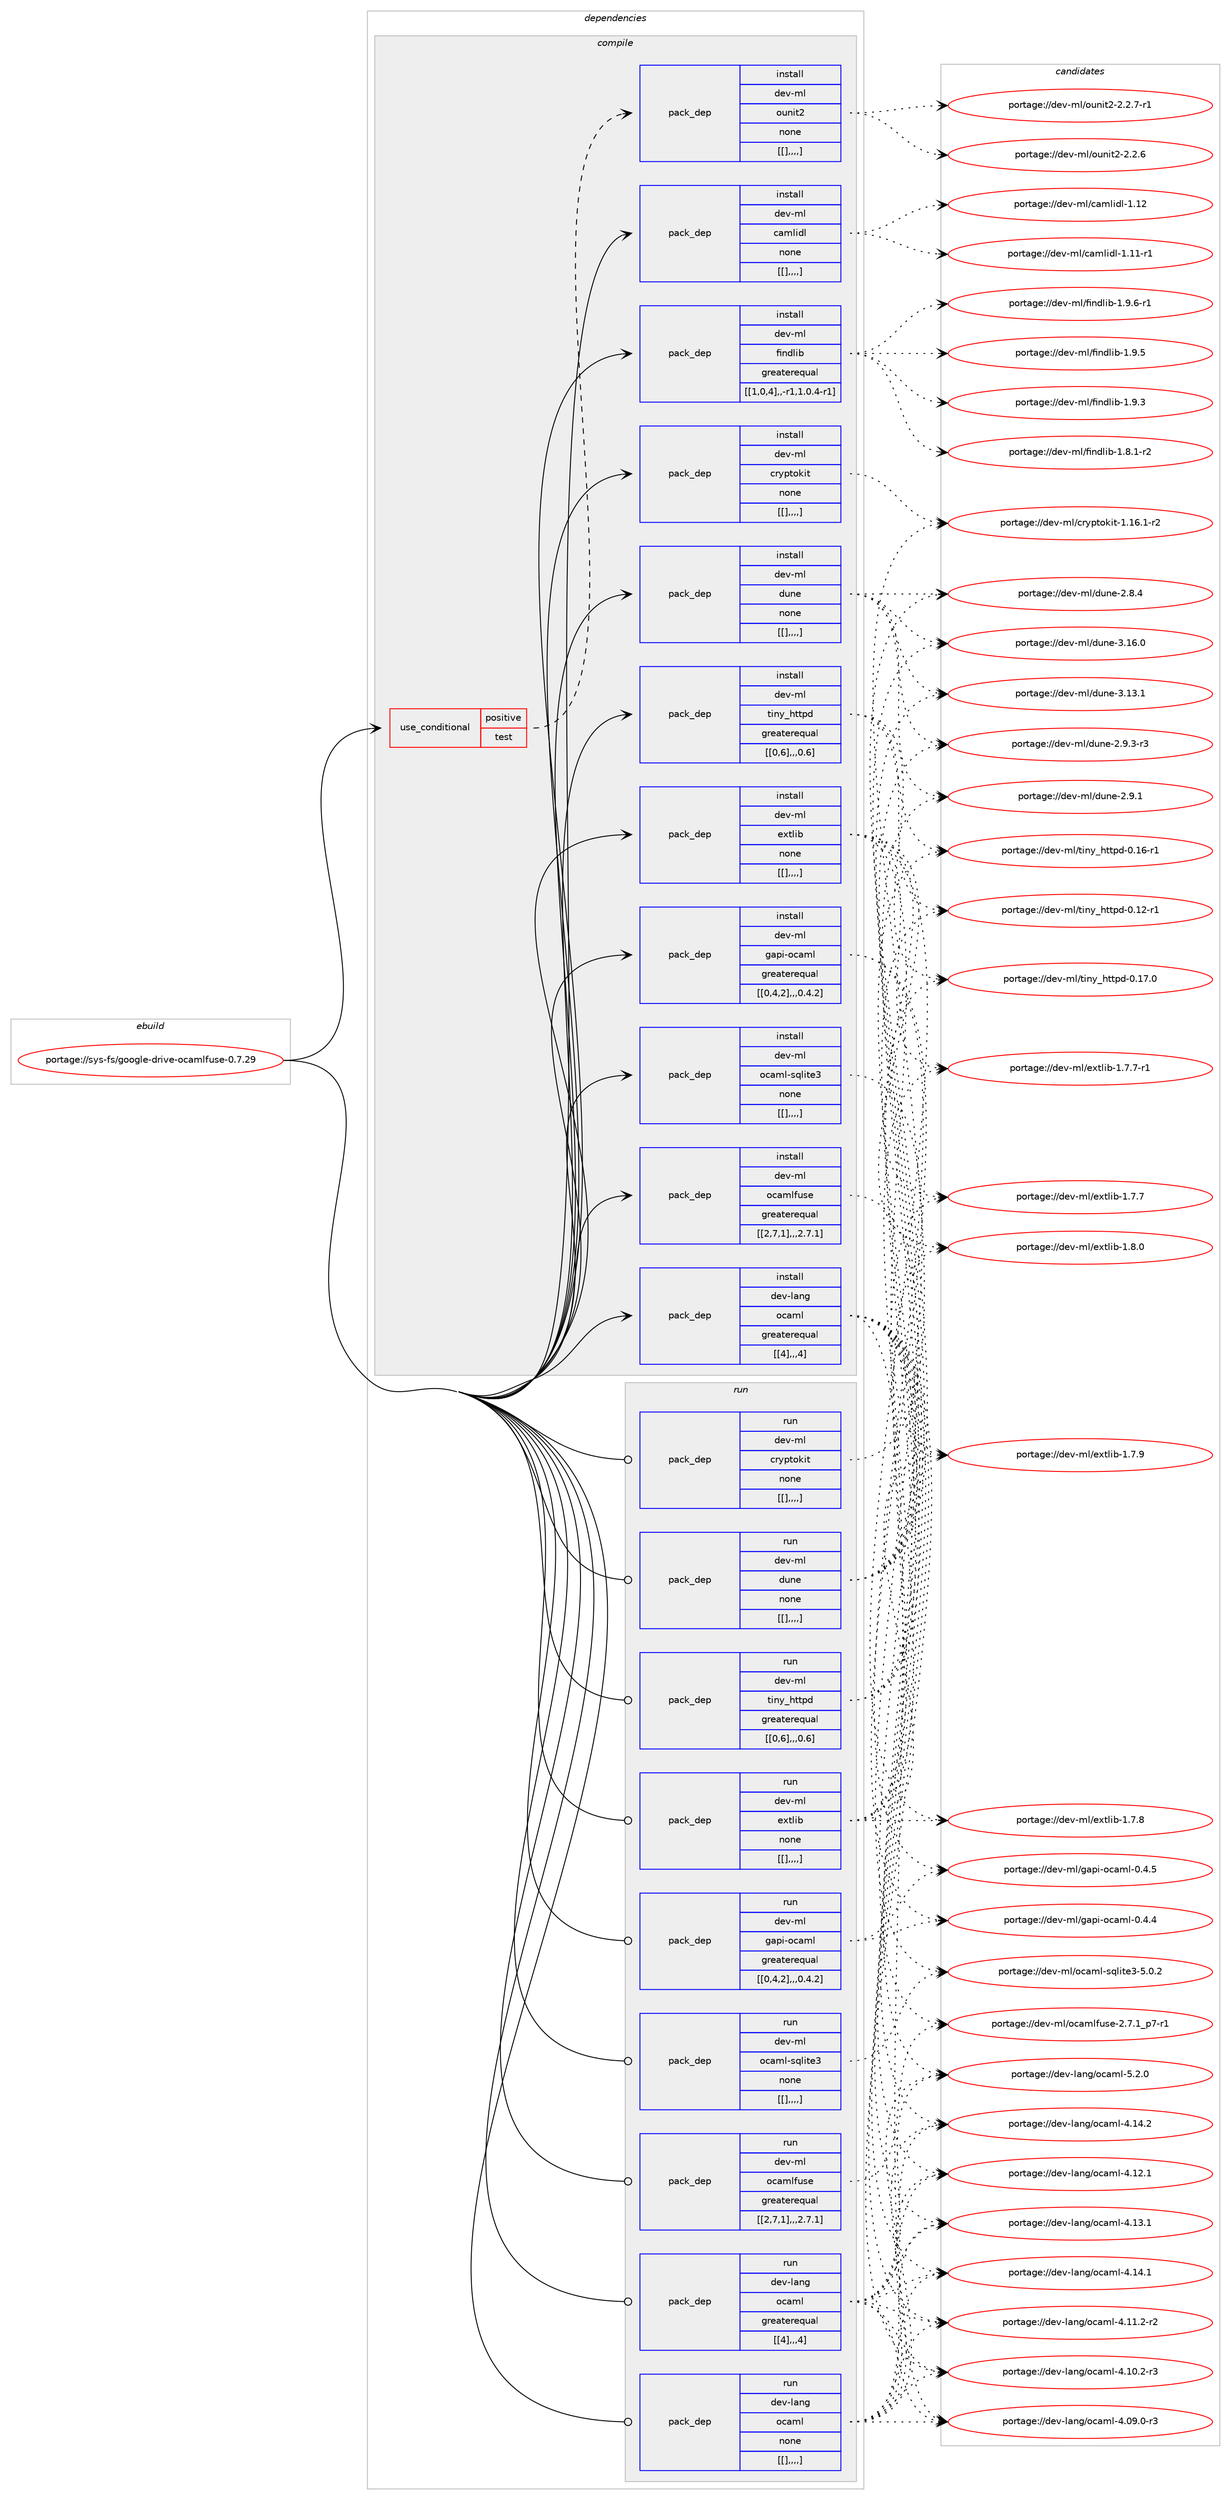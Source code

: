 digraph prolog {

# *************
# Graph options
# *************

newrank=true;
concentrate=true;
compound=true;
graph [rankdir=LR,fontname=Helvetica,fontsize=10,ranksep=1.5];#, ranksep=2.5, nodesep=0.2];
edge  [arrowhead=vee];
node  [fontname=Helvetica,fontsize=10];

# **********
# The ebuild
# **********

subgraph cluster_leftcol {
color=gray;
label=<<i>ebuild</i>>;
id [label="portage://sys-fs/google-drive-ocamlfuse-0.7.29", color=red, width=4, href="../sys-fs/google-drive-ocamlfuse-0.7.29.svg"];
}

# ****************
# The dependencies
# ****************

subgraph cluster_midcol {
color=gray;
label=<<i>dependencies</i>>;
subgraph cluster_compile {
fillcolor="#eeeeee";
style=filled;
label=<<i>compile</i>>;
subgraph cond123106 {
dependency460351 [label=<<TABLE BORDER="0" CELLBORDER="1" CELLSPACING="0" CELLPADDING="4"><TR><TD ROWSPAN="3" CELLPADDING="10">use_conditional</TD></TR><TR><TD>positive</TD></TR><TR><TD>test</TD></TR></TABLE>>, shape=none, color=red];
subgraph pack333999 {
dependency460371 [label=<<TABLE BORDER="0" CELLBORDER="1" CELLSPACING="0" CELLPADDING="4" WIDTH="220"><TR><TD ROWSPAN="6" CELLPADDING="30">pack_dep</TD></TR><TR><TD WIDTH="110">install</TD></TR><TR><TD>dev-ml</TD></TR><TR><TD>ounit2</TD></TR><TR><TD>none</TD></TR><TR><TD>[[],,,,]</TD></TR></TABLE>>, shape=none, color=blue];
}
dependency460351:e -> dependency460371:w [weight=20,style="dashed",arrowhead="vee"];
}
id:e -> dependency460351:w [weight=20,style="solid",arrowhead="vee"];
subgraph pack334015 {
dependency460391 [label=<<TABLE BORDER="0" CELLBORDER="1" CELLSPACING="0" CELLPADDING="4" WIDTH="220"><TR><TD ROWSPAN="6" CELLPADDING="30">pack_dep</TD></TR><TR><TD WIDTH="110">install</TD></TR><TR><TD>dev-lang</TD></TR><TR><TD>ocaml</TD></TR><TR><TD>greaterequal</TD></TR><TR><TD>[[4],,,4]</TD></TR></TABLE>>, shape=none, color=blue];
}
id:e -> dependency460391:w [weight=20,style="solid",arrowhead="vee"];
subgraph pack334043 {
dependency460446 [label=<<TABLE BORDER="0" CELLBORDER="1" CELLSPACING="0" CELLPADDING="4" WIDTH="220"><TR><TD ROWSPAN="6" CELLPADDING="30">pack_dep</TD></TR><TR><TD WIDTH="110">install</TD></TR><TR><TD>dev-ml</TD></TR><TR><TD>camlidl</TD></TR><TR><TD>none</TD></TR><TR><TD>[[],,,,]</TD></TR></TABLE>>, shape=none, color=blue];
}
id:e -> dependency460446:w [weight=20,style="solid",arrowhead="vee"];
subgraph pack334087 {
dependency460521 [label=<<TABLE BORDER="0" CELLBORDER="1" CELLSPACING="0" CELLPADDING="4" WIDTH="220"><TR><TD ROWSPAN="6" CELLPADDING="30">pack_dep</TD></TR><TR><TD WIDTH="110">install</TD></TR><TR><TD>dev-ml</TD></TR><TR><TD>cryptokit</TD></TR><TR><TD>none</TD></TR><TR><TD>[[],,,,]</TD></TR></TABLE>>, shape=none, color=blue];
}
id:e -> dependency460521:w [weight=20,style="solid",arrowhead="vee"];
subgraph pack334135 {
dependency460552 [label=<<TABLE BORDER="0" CELLBORDER="1" CELLSPACING="0" CELLPADDING="4" WIDTH="220"><TR><TD ROWSPAN="6" CELLPADDING="30">pack_dep</TD></TR><TR><TD WIDTH="110">install</TD></TR><TR><TD>dev-ml</TD></TR><TR><TD>dune</TD></TR><TR><TD>none</TD></TR><TR><TD>[[],,,,]</TD></TR></TABLE>>, shape=none, color=blue];
}
id:e -> dependency460552:w [weight=20,style="solid",arrowhead="vee"];
subgraph pack334163 {
dependency460587 [label=<<TABLE BORDER="0" CELLBORDER="1" CELLSPACING="0" CELLPADDING="4" WIDTH="220"><TR><TD ROWSPAN="6" CELLPADDING="30">pack_dep</TD></TR><TR><TD WIDTH="110">install</TD></TR><TR><TD>dev-ml</TD></TR><TR><TD>extlib</TD></TR><TR><TD>none</TD></TR><TR><TD>[[],,,,]</TD></TR></TABLE>>, shape=none, color=blue];
}
id:e -> dependency460587:w [weight=20,style="solid",arrowhead="vee"];
subgraph pack334187 {
dependency460633 [label=<<TABLE BORDER="0" CELLBORDER="1" CELLSPACING="0" CELLPADDING="4" WIDTH="220"><TR><TD ROWSPAN="6" CELLPADDING="30">pack_dep</TD></TR><TR><TD WIDTH="110">install</TD></TR><TR><TD>dev-ml</TD></TR><TR><TD>findlib</TD></TR><TR><TD>greaterequal</TD></TR><TR><TD>[[1,0,4],,-r1,1.0.4-r1]</TD></TR></TABLE>>, shape=none, color=blue];
}
id:e -> dependency460633:w [weight=20,style="solid",arrowhead="vee"];
subgraph pack334202 {
dependency460635 [label=<<TABLE BORDER="0" CELLBORDER="1" CELLSPACING="0" CELLPADDING="4" WIDTH="220"><TR><TD ROWSPAN="6" CELLPADDING="30">pack_dep</TD></TR><TR><TD WIDTH="110">install</TD></TR><TR><TD>dev-ml</TD></TR><TR><TD>gapi-ocaml</TD></TR><TR><TD>greaterequal</TD></TR><TR><TD>[[0,4,2],,,0.4.2]</TD></TR></TABLE>>, shape=none, color=blue];
}
id:e -> dependency460635:w [weight=20,style="solid",arrowhead="vee"];
subgraph pack334208 {
dependency460702 [label=<<TABLE BORDER="0" CELLBORDER="1" CELLSPACING="0" CELLPADDING="4" WIDTH="220"><TR><TD ROWSPAN="6" CELLPADDING="30">pack_dep</TD></TR><TR><TD WIDTH="110">install</TD></TR><TR><TD>dev-ml</TD></TR><TR><TD>ocaml-sqlite3</TD></TR><TR><TD>none</TD></TR><TR><TD>[[],,,,]</TD></TR></TABLE>>, shape=none, color=blue];
}
id:e -> dependency460702:w [weight=20,style="solid",arrowhead="vee"];
subgraph pack334257 {
dependency460718 [label=<<TABLE BORDER="0" CELLBORDER="1" CELLSPACING="0" CELLPADDING="4" WIDTH="220"><TR><TD ROWSPAN="6" CELLPADDING="30">pack_dep</TD></TR><TR><TD WIDTH="110">install</TD></TR><TR><TD>dev-ml</TD></TR><TR><TD>ocamlfuse</TD></TR><TR><TD>greaterequal</TD></TR><TR><TD>[[2,7,1],,,2.7.1]</TD></TR></TABLE>>, shape=none, color=blue];
}
id:e -> dependency460718:w [weight=20,style="solid",arrowhead="vee"];
subgraph pack334280 {
dependency460789 [label=<<TABLE BORDER="0" CELLBORDER="1" CELLSPACING="0" CELLPADDING="4" WIDTH="220"><TR><TD ROWSPAN="6" CELLPADDING="30">pack_dep</TD></TR><TR><TD WIDTH="110">install</TD></TR><TR><TD>dev-ml</TD></TR><TR><TD>tiny_httpd</TD></TR><TR><TD>greaterequal</TD></TR><TR><TD>[[0,6],,,0.6]</TD></TR></TABLE>>, shape=none, color=blue];
}
id:e -> dependency460789:w [weight=20,style="solid",arrowhead="vee"];
}
subgraph cluster_compileandrun {
fillcolor="#eeeeee";
style=filled;
label=<<i>compile and run</i>>;
}
subgraph cluster_run {
fillcolor="#eeeeee";
style=filled;
label=<<i>run</i>>;
subgraph pack334305 {
dependency460808 [label=<<TABLE BORDER="0" CELLBORDER="1" CELLSPACING="0" CELLPADDING="4" WIDTH="220"><TR><TD ROWSPAN="6" CELLPADDING="30">pack_dep</TD></TR><TR><TD WIDTH="110">run</TD></TR><TR><TD>dev-lang</TD></TR><TR><TD>ocaml</TD></TR><TR><TD>greaterequal</TD></TR><TR><TD>[[4],,,4]</TD></TR></TABLE>>, shape=none, color=blue];
}
id:e -> dependency460808:w [weight=20,style="solid",arrowhead="odot"];
subgraph pack334328 {
dependency460826 [label=<<TABLE BORDER="0" CELLBORDER="1" CELLSPACING="0" CELLPADDING="4" WIDTH="220"><TR><TD ROWSPAN="6" CELLPADDING="30">pack_dep</TD></TR><TR><TD WIDTH="110">run</TD></TR><TR><TD>dev-lang</TD></TR><TR><TD>ocaml</TD></TR><TR><TD>none</TD></TR><TR><TD>[[],,,,]</TD></TR></TABLE>>, shape=none, color=blue];
}
id:e -> dependency460826:w [weight=20,style="solid",arrowhead="odot"];
subgraph pack334333 {
dependency460868 [label=<<TABLE BORDER="0" CELLBORDER="1" CELLSPACING="0" CELLPADDING="4" WIDTH="220"><TR><TD ROWSPAN="6" CELLPADDING="30">pack_dep</TD></TR><TR><TD WIDTH="110">run</TD></TR><TR><TD>dev-ml</TD></TR><TR><TD>cryptokit</TD></TR><TR><TD>none</TD></TR><TR><TD>[[],,,,]</TD></TR></TABLE>>, shape=none, color=blue];
}
id:e -> dependency460868:w [weight=20,style="solid",arrowhead="odot"];
subgraph pack334361 {
dependency460871 [label=<<TABLE BORDER="0" CELLBORDER="1" CELLSPACING="0" CELLPADDING="4" WIDTH="220"><TR><TD ROWSPAN="6" CELLPADDING="30">pack_dep</TD></TR><TR><TD WIDTH="110">run</TD></TR><TR><TD>dev-ml</TD></TR><TR><TD>dune</TD></TR><TR><TD>none</TD></TR><TR><TD>[[],,,,]</TD></TR></TABLE>>, shape=none, color=blue];
}
id:e -> dependency460871:w [weight=20,style="solid",arrowhead="odot"];
subgraph pack334362 {
dependency460873 [label=<<TABLE BORDER="0" CELLBORDER="1" CELLSPACING="0" CELLPADDING="4" WIDTH="220"><TR><TD ROWSPAN="6" CELLPADDING="30">pack_dep</TD></TR><TR><TD WIDTH="110">run</TD></TR><TR><TD>dev-ml</TD></TR><TR><TD>extlib</TD></TR><TR><TD>none</TD></TR><TR><TD>[[],,,,]</TD></TR></TABLE>>, shape=none, color=blue];
}
id:e -> dependency460873:w [weight=20,style="solid",arrowhead="odot"];
subgraph pack334365 {
dependency460876 [label=<<TABLE BORDER="0" CELLBORDER="1" CELLSPACING="0" CELLPADDING="4" WIDTH="220"><TR><TD ROWSPAN="6" CELLPADDING="30">pack_dep</TD></TR><TR><TD WIDTH="110">run</TD></TR><TR><TD>dev-ml</TD></TR><TR><TD>gapi-ocaml</TD></TR><TR><TD>greaterequal</TD></TR><TR><TD>[[0,4,2],,,0.4.2]</TD></TR></TABLE>>, shape=none, color=blue];
}
id:e -> dependency460876:w [weight=20,style="solid",arrowhead="odot"];
subgraph pack334369 {
dependency460909 [label=<<TABLE BORDER="0" CELLBORDER="1" CELLSPACING="0" CELLPADDING="4" WIDTH="220"><TR><TD ROWSPAN="6" CELLPADDING="30">pack_dep</TD></TR><TR><TD WIDTH="110">run</TD></TR><TR><TD>dev-ml</TD></TR><TR><TD>ocaml-sqlite3</TD></TR><TR><TD>none</TD></TR><TR><TD>[[],,,,]</TD></TR></TABLE>>, shape=none, color=blue];
}
id:e -> dependency460909:w [weight=20,style="solid",arrowhead="odot"];
subgraph pack334403 {
dependency460928 [label=<<TABLE BORDER="0" CELLBORDER="1" CELLSPACING="0" CELLPADDING="4" WIDTH="220"><TR><TD ROWSPAN="6" CELLPADDING="30">pack_dep</TD></TR><TR><TD WIDTH="110">run</TD></TR><TR><TD>dev-ml</TD></TR><TR><TD>ocamlfuse</TD></TR><TR><TD>greaterequal</TD></TR><TR><TD>[[2,7,1],,,2.7.1]</TD></TR></TABLE>>, shape=none, color=blue];
}
id:e -> dependency460928:w [weight=20,style="solid",arrowhead="odot"];
subgraph pack334416 {
dependency460978 [label=<<TABLE BORDER="0" CELLBORDER="1" CELLSPACING="0" CELLPADDING="4" WIDTH="220"><TR><TD ROWSPAN="6" CELLPADDING="30">pack_dep</TD></TR><TR><TD WIDTH="110">run</TD></TR><TR><TD>dev-ml</TD></TR><TR><TD>tiny_httpd</TD></TR><TR><TD>greaterequal</TD></TR><TR><TD>[[0,6],,,0.6]</TD></TR></TABLE>>, shape=none, color=blue];
}
id:e -> dependency460978:w [weight=20,style="solid",arrowhead="odot"];
}
}

# **************
# The candidates
# **************

subgraph cluster_choices {
rank=same;
color=gray;
label=<<i>candidates</i>>;

subgraph choice333319 {
color=black;
nodesep=1;
choice1001011184510910847111117110105116504550465046554511449 [label="portage://dev-ml/ounit2-2.2.7-r1", color=red, width=4,href="../dev-ml/ounit2-2.2.7-r1.svg"];
choice100101118451091084711111711010511650455046504654 [label="portage://dev-ml/ounit2-2.2.6", color=red, width=4,href="../dev-ml/ounit2-2.2.6.svg"];
dependency460371:e -> choice1001011184510910847111117110105116504550465046554511449:w [style=dotted,weight="100"];
dependency460371:e -> choice100101118451091084711111711010511650455046504654:w [style=dotted,weight="100"];
}
subgraph choice333361 {
color=black;
nodesep=1;
choice1001011184510897110103471119997109108455346504648 [label="portage://dev-lang/ocaml-5.2.0", color=red, width=4,href="../dev-lang/ocaml-5.2.0.svg"];
choice100101118451089711010347111999710910845524649524650 [label="portage://dev-lang/ocaml-4.14.2", color=red, width=4,href="../dev-lang/ocaml-4.14.2.svg"];
choice100101118451089711010347111999710910845524649524649 [label="portage://dev-lang/ocaml-4.14.1", color=red, width=4,href="../dev-lang/ocaml-4.14.1.svg"];
choice100101118451089711010347111999710910845524649514649 [label="portage://dev-lang/ocaml-4.13.1", color=red, width=4,href="../dev-lang/ocaml-4.13.1.svg"];
choice100101118451089711010347111999710910845524649504649 [label="portage://dev-lang/ocaml-4.12.1", color=red, width=4,href="../dev-lang/ocaml-4.12.1.svg"];
choice1001011184510897110103471119997109108455246494946504511450 [label="portage://dev-lang/ocaml-4.11.2-r2", color=red, width=4,href="../dev-lang/ocaml-4.11.2-r2.svg"];
choice1001011184510897110103471119997109108455246494846504511451 [label="portage://dev-lang/ocaml-4.10.2-r3", color=red, width=4,href="../dev-lang/ocaml-4.10.2-r3.svg"];
choice1001011184510897110103471119997109108455246485746484511451 [label="portage://dev-lang/ocaml-4.09.0-r3", color=red, width=4,href="../dev-lang/ocaml-4.09.0-r3.svg"];
dependency460391:e -> choice1001011184510897110103471119997109108455346504648:w [style=dotted,weight="100"];
dependency460391:e -> choice100101118451089711010347111999710910845524649524650:w [style=dotted,weight="100"];
dependency460391:e -> choice100101118451089711010347111999710910845524649524649:w [style=dotted,weight="100"];
dependency460391:e -> choice100101118451089711010347111999710910845524649514649:w [style=dotted,weight="100"];
dependency460391:e -> choice100101118451089711010347111999710910845524649504649:w [style=dotted,weight="100"];
dependency460391:e -> choice1001011184510897110103471119997109108455246494946504511450:w [style=dotted,weight="100"];
dependency460391:e -> choice1001011184510897110103471119997109108455246494846504511451:w [style=dotted,weight="100"];
dependency460391:e -> choice1001011184510897110103471119997109108455246485746484511451:w [style=dotted,weight="100"];
}
subgraph choice333370 {
color=black;
nodesep=1;
choice100101118451091084799971091081051001084549464950 [label="portage://dev-ml/camlidl-1.12", color=red, width=4,href="../dev-ml/camlidl-1.12.svg"];
choice1001011184510910847999710910810510010845494649494511449 [label="portage://dev-ml/camlidl-1.11-r1", color=red, width=4,href="../dev-ml/camlidl-1.11-r1.svg"];
dependency460446:e -> choice100101118451091084799971091081051001084549464950:w [style=dotted,weight="100"];
dependency460446:e -> choice1001011184510910847999710910810510010845494649494511449:w [style=dotted,weight="100"];
}
subgraph choice333376 {
color=black;
nodesep=1;
choice100101118451091084799114121112116111107105116454946495446494511450 [label="portage://dev-ml/cryptokit-1.16.1-r2", color=red, width=4,href="../dev-ml/cryptokit-1.16.1-r2.svg"];
dependency460521:e -> choice100101118451091084799114121112116111107105116454946495446494511450:w [style=dotted,weight="100"];
}
subgraph choice333406 {
color=black;
nodesep=1;
choice100101118451091084710011711010145514649544648 [label="portage://dev-ml/dune-3.16.0", color=red, width=4,href="../dev-ml/dune-3.16.0.svg"];
choice100101118451091084710011711010145514649514649 [label="portage://dev-ml/dune-3.13.1", color=red, width=4,href="../dev-ml/dune-3.13.1.svg"];
choice10010111845109108471001171101014550465746514511451 [label="portage://dev-ml/dune-2.9.3-r3", color=red, width=4,href="../dev-ml/dune-2.9.3-r3.svg"];
choice1001011184510910847100117110101455046574649 [label="portage://dev-ml/dune-2.9.1", color=red, width=4,href="../dev-ml/dune-2.9.1.svg"];
choice1001011184510910847100117110101455046564652 [label="portage://dev-ml/dune-2.8.4", color=red, width=4,href="../dev-ml/dune-2.8.4.svg"];
dependency460552:e -> choice100101118451091084710011711010145514649544648:w [style=dotted,weight="100"];
dependency460552:e -> choice100101118451091084710011711010145514649514649:w [style=dotted,weight="100"];
dependency460552:e -> choice10010111845109108471001171101014550465746514511451:w [style=dotted,weight="100"];
dependency460552:e -> choice1001011184510910847100117110101455046574649:w [style=dotted,weight="100"];
dependency460552:e -> choice1001011184510910847100117110101455046564652:w [style=dotted,weight="100"];
}
subgraph choice333436 {
color=black;
nodesep=1;
choice100101118451091084710112011610810598454946564648 [label="portage://dev-ml/extlib-1.8.0", color=red, width=4,href="../dev-ml/extlib-1.8.0.svg"];
choice100101118451091084710112011610810598454946554657 [label="portage://dev-ml/extlib-1.7.9", color=red, width=4,href="../dev-ml/extlib-1.7.9.svg"];
choice100101118451091084710112011610810598454946554656 [label="portage://dev-ml/extlib-1.7.8", color=red, width=4,href="../dev-ml/extlib-1.7.8.svg"];
choice1001011184510910847101120116108105984549465546554511449 [label="portage://dev-ml/extlib-1.7.7-r1", color=red, width=4,href="../dev-ml/extlib-1.7.7-r1.svg"];
choice100101118451091084710112011610810598454946554655 [label="portage://dev-ml/extlib-1.7.7", color=red, width=4,href="../dev-ml/extlib-1.7.7.svg"];
dependency460587:e -> choice100101118451091084710112011610810598454946564648:w [style=dotted,weight="100"];
dependency460587:e -> choice100101118451091084710112011610810598454946554657:w [style=dotted,weight="100"];
dependency460587:e -> choice100101118451091084710112011610810598454946554656:w [style=dotted,weight="100"];
dependency460587:e -> choice1001011184510910847101120116108105984549465546554511449:w [style=dotted,weight="100"];
dependency460587:e -> choice100101118451091084710112011610810598454946554655:w [style=dotted,weight="100"];
}
subgraph choice333443 {
color=black;
nodesep=1;
choice1001011184510910847102105110100108105984549465746544511449 [label="portage://dev-ml/findlib-1.9.6-r1", color=red, width=4,href="../dev-ml/findlib-1.9.6-r1.svg"];
choice100101118451091084710210511010010810598454946574653 [label="portage://dev-ml/findlib-1.9.5", color=red, width=4,href="../dev-ml/findlib-1.9.5.svg"];
choice100101118451091084710210511010010810598454946574651 [label="portage://dev-ml/findlib-1.9.3", color=red, width=4,href="../dev-ml/findlib-1.9.3.svg"];
choice1001011184510910847102105110100108105984549465646494511450 [label="portage://dev-ml/findlib-1.8.1-r2", color=red, width=4,href="../dev-ml/findlib-1.8.1-r2.svg"];
dependency460633:e -> choice1001011184510910847102105110100108105984549465746544511449:w [style=dotted,weight="100"];
dependency460633:e -> choice100101118451091084710210511010010810598454946574653:w [style=dotted,weight="100"];
dependency460633:e -> choice100101118451091084710210511010010810598454946574651:w [style=dotted,weight="100"];
dependency460633:e -> choice1001011184510910847102105110100108105984549465646494511450:w [style=dotted,weight="100"];
}
subgraph choice333487 {
color=black;
nodesep=1;
choice100101118451091084710397112105451119997109108454846524653 [label="portage://dev-ml/gapi-ocaml-0.4.5", color=red, width=4,href="../dev-ml/gapi-ocaml-0.4.5.svg"];
choice100101118451091084710397112105451119997109108454846524652 [label="portage://dev-ml/gapi-ocaml-0.4.4", color=red, width=4,href="../dev-ml/gapi-ocaml-0.4.4.svg"];
dependency460635:e -> choice100101118451091084710397112105451119997109108454846524653:w [style=dotted,weight="100"];
dependency460635:e -> choice100101118451091084710397112105451119997109108454846524652:w [style=dotted,weight="100"];
}
subgraph choice333490 {
color=black;
nodesep=1;
choice100101118451091084711199971091084511511310810511610151455346484650 [label="portage://dev-ml/ocaml-sqlite3-5.0.2", color=red, width=4,href="../dev-ml/ocaml-sqlite3-5.0.2.svg"];
dependency460702:e -> choice100101118451091084711199971091084511511310810511610151455346484650:w [style=dotted,weight="100"];
}
subgraph choice333524 {
color=black;
nodesep=1;
choice1001011184510910847111999710910810211711510145504655464995112554511449 [label="portage://dev-ml/ocamlfuse-2.7.1_p7-r1", color=red, width=4,href="../dev-ml/ocamlfuse-2.7.1_p7-r1.svg"];
dependency460718:e -> choice1001011184510910847111999710910810211711510145504655464995112554511449:w [style=dotted,weight="100"];
}
subgraph choice333527 {
color=black;
nodesep=1;
choice10010111845109108471161051101219510411611611210045484649554648 [label="portage://dev-ml/tiny_httpd-0.17.0", color=red, width=4,href="../dev-ml/tiny_httpd-0.17.0.svg"];
choice10010111845109108471161051101219510411611611210045484649544511449 [label="portage://dev-ml/tiny_httpd-0.16-r1", color=red, width=4,href="../dev-ml/tiny_httpd-0.16-r1.svg"];
choice10010111845109108471161051101219510411611611210045484649504511449 [label="portage://dev-ml/tiny_httpd-0.12-r1", color=red, width=4,href="../dev-ml/tiny_httpd-0.12-r1.svg"];
dependency460789:e -> choice10010111845109108471161051101219510411611611210045484649554648:w [style=dotted,weight="100"];
dependency460789:e -> choice10010111845109108471161051101219510411611611210045484649544511449:w [style=dotted,weight="100"];
dependency460789:e -> choice10010111845109108471161051101219510411611611210045484649504511449:w [style=dotted,weight="100"];
}
subgraph choice333541 {
color=black;
nodesep=1;
choice1001011184510897110103471119997109108455346504648 [label="portage://dev-lang/ocaml-5.2.0", color=red, width=4,href="../dev-lang/ocaml-5.2.0.svg"];
choice100101118451089711010347111999710910845524649524650 [label="portage://dev-lang/ocaml-4.14.2", color=red, width=4,href="../dev-lang/ocaml-4.14.2.svg"];
choice100101118451089711010347111999710910845524649524649 [label="portage://dev-lang/ocaml-4.14.1", color=red, width=4,href="../dev-lang/ocaml-4.14.1.svg"];
choice100101118451089711010347111999710910845524649514649 [label="portage://dev-lang/ocaml-4.13.1", color=red, width=4,href="../dev-lang/ocaml-4.13.1.svg"];
choice100101118451089711010347111999710910845524649504649 [label="portage://dev-lang/ocaml-4.12.1", color=red, width=4,href="../dev-lang/ocaml-4.12.1.svg"];
choice1001011184510897110103471119997109108455246494946504511450 [label="portage://dev-lang/ocaml-4.11.2-r2", color=red, width=4,href="../dev-lang/ocaml-4.11.2-r2.svg"];
choice1001011184510897110103471119997109108455246494846504511451 [label="portage://dev-lang/ocaml-4.10.2-r3", color=red, width=4,href="../dev-lang/ocaml-4.10.2-r3.svg"];
choice1001011184510897110103471119997109108455246485746484511451 [label="portage://dev-lang/ocaml-4.09.0-r3", color=red, width=4,href="../dev-lang/ocaml-4.09.0-r3.svg"];
dependency460808:e -> choice1001011184510897110103471119997109108455346504648:w [style=dotted,weight="100"];
dependency460808:e -> choice100101118451089711010347111999710910845524649524650:w [style=dotted,weight="100"];
dependency460808:e -> choice100101118451089711010347111999710910845524649524649:w [style=dotted,weight="100"];
dependency460808:e -> choice100101118451089711010347111999710910845524649514649:w [style=dotted,weight="100"];
dependency460808:e -> choice100101118451089711010347111999710910845524649504649:w [style=dotted,weight="100"];
dependency460808:e -> choice1001011184510897110103471119997109108455246494946504511450:w [style=dotted,weight="100"];
dependency460808:e -> choice1001011184510897110103471119997109108455246494846504511451:w [style=dotted,weight="100"];
dependency460808:e -> choice1001011184510897110103471119997109108455246485746484511451:w [style=dotted,weight="100"];
}
subgraph choice333590 {
color=black;
nodesep=1;
choice1001011184510897110103471119997109108455346504648 [label="portage://dev-lang/ocaml-5.2.0", color=red, width=4,href="../dev-lang/ocaml-5.2.0.svg"];
choice100101118451089711010347111999710910845524649524650 [label="portage://dev-lang/ocaml-4.14.2", color=red, width=4,href="../dev-lang/ocaml-4.14.2.svg"];
choice100101118451089711010347111999710910845524649524649 [label="portage://dev-lang/ocaml-4.14.1", color=red, width=4,href="../dev-lang/ocaml-4.14.1.svg"];
choice100101118451089711010347111999710910845524649514649 [label="portage://dev-lang/ocaml-4.13.1", color=red, width=4,href="../dev-lang/ocaml-4.13.1.svg"];
choice100101118451089711010347111999710910845524649504649 [label="portage://dev-lang/ocaml-4.12.1", color=red, width=4,href="../dev-lang/ocaml-4.12.1.svg"];
choice1001011184510897110103471119997109108455246494946504511450 [label="portage://dev-lang/ocaml-4.11.2-r2", color=red, width=4,href="../dev-lang/ocaml-4.11.2-r2.svg"];
choice1001011184510897110103471119997109108455246494846504511451 [label="portage://dev-lang/ocaml-4.10.2-r3", color=red, width=4,href="../dev-lang/ocaml-4.10.2-r3.svg"];
choice1001011184510897110103471119997109108455246485746484511451 [label="portage://dev-lang/ocaml-4.09.0-r3", color=red, width=4,href="../dev-lang/ocaml-4.09.0-r3.svg"];
dependency460826:e -> choice1001011184510897110103471119997109108455346504648:w [style=dotted,weight="100"];
dependency460826:e -> choice100101118451089711010347111999710910845524649524650:w [style=dotted,weight="100"];
dependency460826:e -> choice100101118451089711010347111999710910845524649524649:w [style=dotted,weight="100"];
dependency460826:e -> choice100101118451089711010347111999710910845524649514649:w [style=dotted,weight="100"];
dependency460826:e -> choice100101118451089711010347111999710910845524649504649:w [style=dotted,weight="100"];
dependency460826:e -> choice1001011184510897110103471119997109108455246494946504511450:w [style=dotted,weight="100"];
dependency460826:e -> choice1001011184510897110103471119997109108455246494846504511451:w [style=dotted,weight="100"];
dependency460826:e -> choice1001011184510897110103471119997109108455246485746484511451:w [style=dotted,weight="100"];
}
subgraph choice333624 {
color=black;
nodesep=1;
choice100101118451091084799114121112116111107105116454946495446494511450 [label="portage://dev-ml/cryptokit-1.16.1-r2", color=red, width=4,href="../dev-ml/cryptokit-1.16.1-r2.svg"];
dependency460868:e -> choice100101118451091084799114121112116111107105116454946495446494511450:w [style=dotted,weight="100"];
}
subgraph choice333750 {
color=black;
nodesep=1;
choice100101118451091084710011711010145514649544648 [label="portage://dev-ml/dune-3.16.0", color=red, width=4,href="../dev-ml/dune-3.16.0.svg"];
choice100101118451091084710011711010145514649514649 [label="portage://dev-ml/dune-3.13.1", color=red, width=4,href="../dev-ml/dune-3.13.1.svg"];
choice10010111845109108471001171101014550465746514511451 [label="portage://dev-ml/dune-2.9.3-r3", color=red, width=4,href="../dev-ml/dune-2.9.3-r3.svg"];
choice1001011184510910847100117110101455046574649 [label="portage://dev-ml/dune-2.9.1", color=red, width=4,href="../dev-ml/dune-2.9.1.svg"];
choice1001011184510910847100117110101455046564652 [label="portage://dev-ml/dune-2.8.4", color=red, width=4,href="../dev-ml/dune-2.8.4.svg"];
dependency460871:e -> choice100101118451091084710011711010145514649544648:w [style=dotted,weight="100"];
dependency460871:e -> choice100101118451091084710011711010145514649514649:w [style=dotted,weight="100"];
dependency460871:e -> choice10010111845109108471001171101014550465746514511451:w [style=dotted,weight="100"];
dependency460871:e -> choice1001011184510910847100117110101455046574649:w [style=dotted,weight="100"];
dependency460871:e -> choice1001011184510910847100117110101455046564652:w [style=dotted,weight="100"];
}
subgraph choice333757 {
color=black;
nodesep=1;
choice100101118451091084710112011610810598454946564648 [label="portage://dev-ml/extlib-1.8.0", color=red, width=4,href="../dev-ml/extlib-1.8.0.svg"];
choice100101118451091084710112011610810598454946554657 [label="portage://dev-ml/extlib-1.7.9", color=red, width=4,href="../dev-ml/extlib-1.7.9.svg"];
choice100101118451091084710112011610810598454946554656 [label="portage://dev-ml/extlib-1.7.8", color=red, width=4,href="../dev-ml/extlib-1.7.8.svg"];
choice1001011184510910847101120116108105984549465546554511449 [label="portage://dev-ml/extlib-1.7.7-r1", color=red, width=4,href="../dev-ml/extlib-1.7.7-r1.svg"];
choice100101118451091084710112011610810598454946554655 [label="portage://dev-ml/extlib-1.7.7", color=red, width=4,href="../dev-ml/extlib-1.7.7.svg"];
dependency460873:e -> choice100101118451091084710112011610810598454946564648:w [style=dotted,weight="100"];
dependency460873:e -> choice100101118451091084710112011610810598454946554657:w [style=dotted,weight="100"];
dependency460873:e -> choice100101118451091084710112011610810598454946554656:w [style=dotted,weight="100"];
dependency460873:e -> choice1001011184510910847101120116108105984549465546554511449:w [style=dotted,weight="100"];
dependency460873:e -> choice100101118451091084710112011610810598454946554655:w [style=dotted,weight="100"];
}
subgraph choice333766 {
color=black;
nodesep=1;
choice100101118451091084710397112105451119997109108454846524653 [label="portage://dev-ml/gapi-ocaml-0.4.5", color=red, width=4,href="../dev-ml/gapi-ocaml-0.4.5.svg"];
choice100101118451091084710397112105451119997109108454846524652 [label="portage://dev-ml/gapi-ocaml-0.4.4", color=red, width=4,href="../dev-ml/gapi-ocaml-0.4.4.svg"];
dependency460876:e -> choice100101118451091084710397112105451119997109108454846524653:w [style=dotted,weight="100"];
dependency460876:e -> choice100101118451091084710397112105451119997109108454846524652:w [style=dotted,weight="100"];
}
subgraph choice333789 {
color=black;
nodesep=1;
choice100101118451091084711199971091084511511310810511610151455346484650 [label="portage://dev-ml/ocaml-sqlite3-5.0.2", color=red, width=4,href="../dev-ml/ocaml-sqlite3-5.0.2.svg"];
dependency460909:e -> choice100101118451091084711199971091084511511310810511610151455346484650:w [style=dotted,weight="100"];
}
subgraph choice333798 {
color=black;
nodesep=1;
choice1001011184510910847111999710910810211711510145504655464995112554511449 [label="portage://dev-ml/ocamlfuse-2.7.1_p7-r1", color=red, width=4,href="../dev-ml/ocamlfuse-2.7.1_p7-r1.svg"];
dependency460928:e -> choice1001011184510910847111999710910810211711510145504655464995112554511449:w [style=dotted,weight="100"];
}
subgraph choice333803 {
color=black;
nodesep=1;
choice10010111845109108471161051101219510411611611210045484649554648 [label="portage://dev-ml/tiny_httpd-0.17.0", color=red, width=4,href="../dev-ml/tiny_httpd-0.17.0.svg"];
choice10010111845109108471161051101219510411611611210045484649544511449 [label="portage://dev-ml/tiny_httpd-0.16-r1", color=red, width=4,href="../dev-ml/tiny_httpd-0.16-r1.svg"];
choice10010111845109108471161051101219510411611611210045484649504511449 [label="portage://dev-ml/tiny_httpd-0.12-r1", color=red, width=4,href="../dev-ml/tiny_httpd-0.12-r1.svg"];
dependency460978:e -> choice10010111845109108471161051101219510411611611210045484649554648:w [style=dotted,weight="100"];
dependency460978:e -> choice10010111845109108471161051101219510411611611210045484649544511449:w [style=dotted,weight="100"];
dependency460978:e -> choice10010111845109108471161051101219510411611611210045484649504511449:w [style=dotted,weight="100"];
}
}

}
